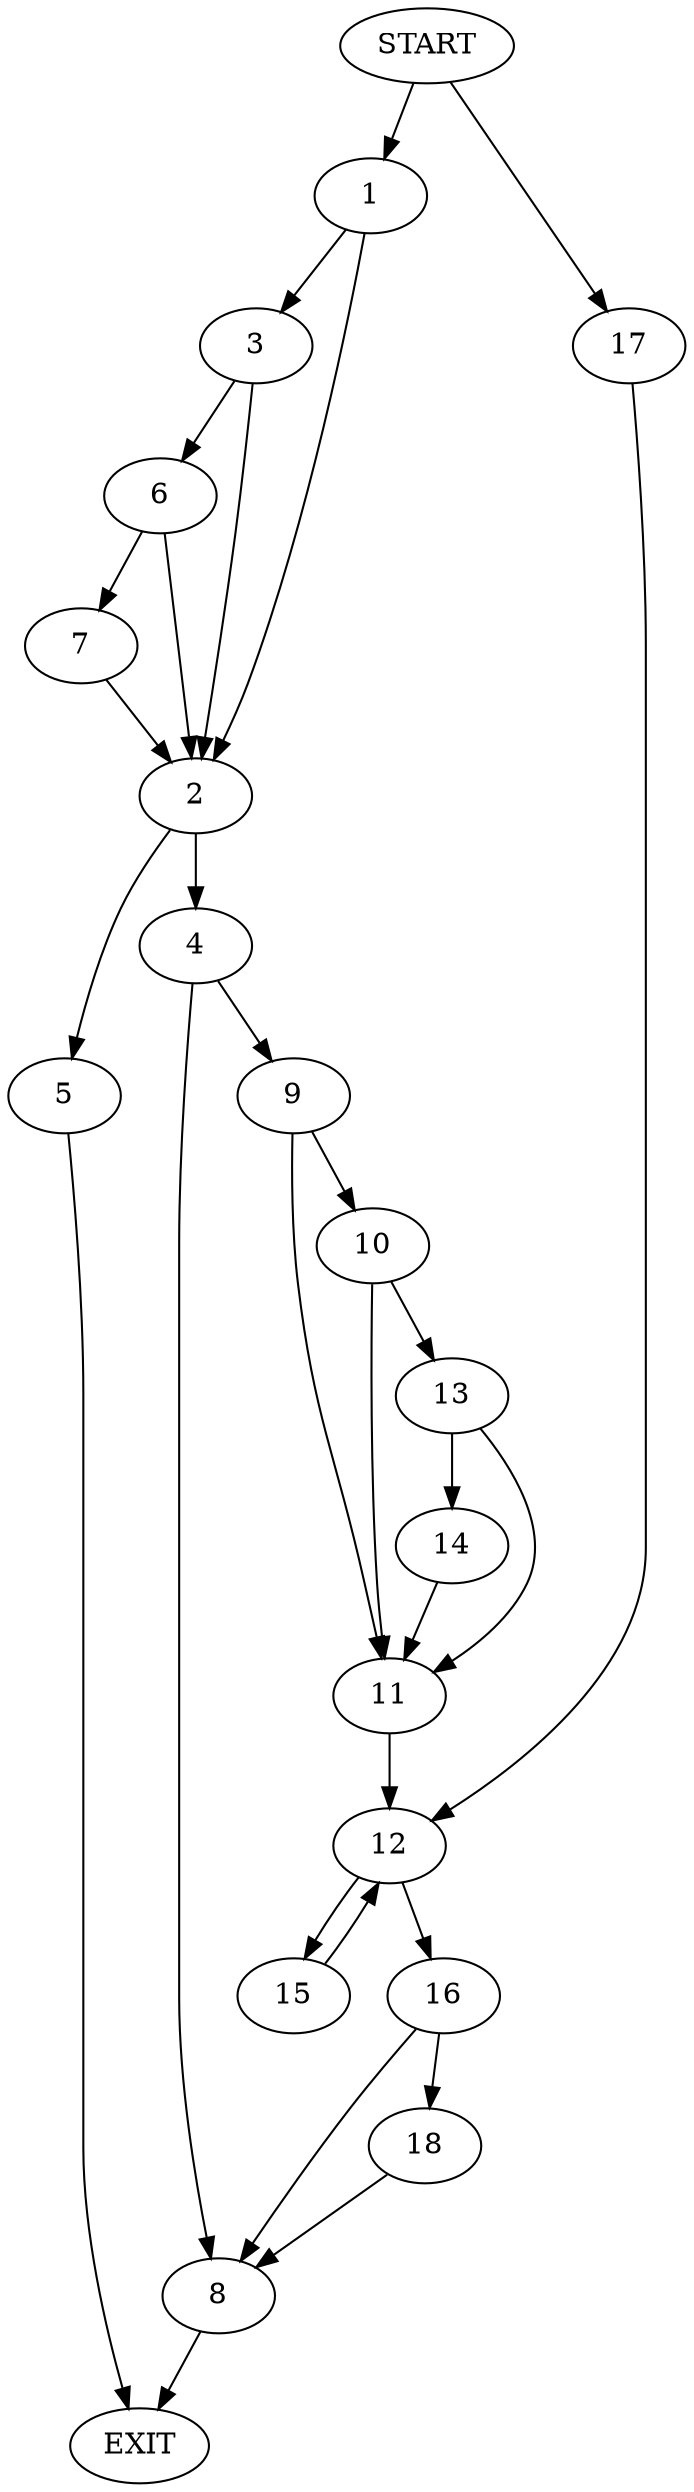 digraph {
0 [label="START"]
19 [label="EXIT"]
0 -> 1
1 -> 2
1 -> 3
2 -> 4
2 -> 5
3 -> 2
3 -> 6
6 -> 2
6 -> 7
7 -> 2
4 -> 8
4 -> 9
5 -> 19
9 -> 10
9 -> 11
8 -> 19
11 -> 12
10 -> 13
10 -> 11
13 -> 14
13 -> 11
14 -> 11
12 -> 15
12 -> 16
0 -> 17
17 -> 12
16 -> 8
16 -> 18
15 -> 12
18 -> 8
}
